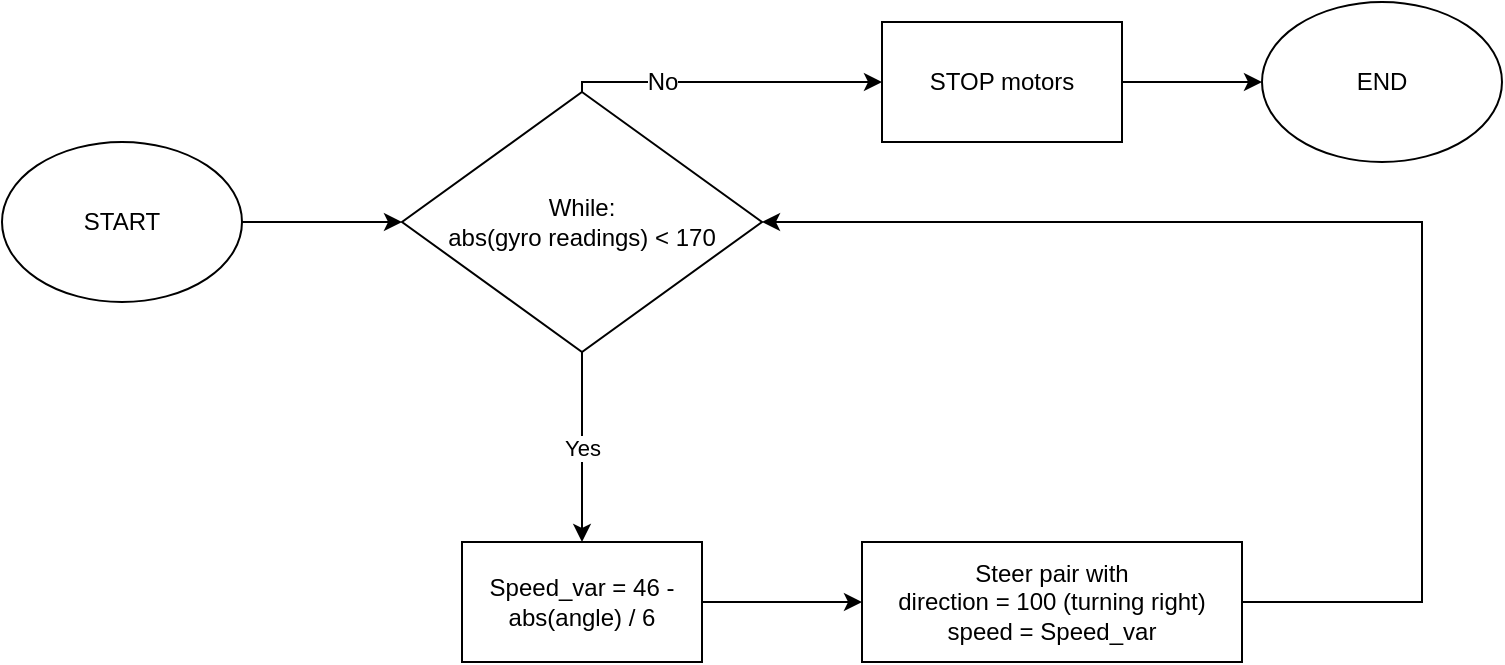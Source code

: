 <mxfile version="12.7.9" type="device"><diagram id="_IzWcLIv6Gxoszb5tSjL" name="Page-1"><mxGraphModel dx="1554" dy="779" grid="1" gridSize="10" guides="1" tooltips="1" connect="1" arrows="1" fold="1" page="1" pageScale="1" pageWidth="850" pageHeight="1100" math="0" shadow="0"><root><mxCell id="0"/><mxCell id="1" parent="0"/><mxCell id="SyHOKBHwYfxa90eDJ130-3" value="" style="edgeStyle=orthogonalEdgeStyle;rounded=0;orthogonalLoop=1;jettySize=auto;html=1;" edge="1" parent="1" source="SyHOKBHwYfxa90eDJ130-1" target="SyHOKBHwYfxa90eDJ130-2"><mxGeometry relative="1" as="geometry"/></mxCell><mxCell id="SyHOKBHwYfxa90eDJ130-1" value="START" style="ellipse;whiteSpace=wrap;html=1;" vertex="1" parent="1"><mxGeometry x="60" y="80" width="120" height="80" as="geometry"/></mxCell><mxCell id="SyHOKBHwYfxa90eDJ130-8" value="Yes" style="edgeStyle=orthogonalEdgeStyle;rounded=0;orthogonalLoop=1;jettySize=auto;html=1;entryX=0.5;entryY=0;entryDx=0;entryDy=0;" edge="1" parent="1" source="SyHOKBHwYfxa90eDJ130-2" target="SyHOKBHwYfxa90eDJ130-6"><mxGeometry relative="1" as="geometry"><mxPoint x="350" y="265" as="targetPoint"/></mxGeometry></mxCell><mxCell id="SyHOKBHwYfxa90eDJ130-14" value="" style="edgeStyle=orthogonalEdgeStyle;rounded=0;orthogonalLoop=1;jettySize=auto;html=1;entryX=0;entryY=0.5;entryDx=0;entryDy=0;exitX=0.5;exitY=0;exitDx=0;exitDy=0;" edge="1" parent="1" source="SyHOKBHwYfxa90eDJ130-2" target="SyHOKBHwYfxa90eDJ130-16"><mxGeometry relative="1" as="geometry"><mxPoint x="350" y="-25" as="targetPoint"/><Array as="points"><mxPoint x="350" y="50"/></Array></mxGeometry></mxCell><mxCell id="SyHOKBHwYfxa90eDJ130-15" value="No" style="text;html=1;align=center;verticalAlign=middle;resizable=0;points=[];labelBackgroundColor=#ffffff;" vertex="1" connectable="0" parent="SyHOKBHwYfxa90eDJ130-14"><mxGeometry x="-0.425" relative="1" as="geometry"><mxPoint as="offset"/></mxGeometry></mxCell><mxCell id="SyHOKBHwYfxa90eDJ130-2" value="While:&lt;br&gt;abs(gyro readings) &amp;lt; 170" style="rhombus;whiteSpace=wrap;html=1;" vertex="1" parent="1"><mxGeometry x="260" y="55" width="180" height="130" as="geometry"/></mxCell><mxCell id="SyHOKBHwYfxa90eDJ130-10" value="" style="edgeStyle=orthogonalEdgeStyle;rounded=0;orthogonalLoop=1;jettySize=auto;html=1;" edge="1" parent="1" source="SyHOKBHwYfxa90eDJ130-6" target="SyHOKBHwYfxa90eDJ130-9"><mxGeometry relative="1" as="geometry"/></mxCell><mxCell id="SyHOKBHwYfxa90eDJ130-6" value="Speed_var = 46 - abs(angle) / 6" style="rounded=0;whiteSpace=wrap;html=1;" vertex="1" parent="1"><mxGeometry x="290" y="280" width="120" height="60" as="geometry"/></mxCell><mxCell id="SyHOKBHwYfxa90eDJ130-12" value="" style="edgeStyle=orthogonalEdgeStyle;rounded=0;orthogonalLoop=1;jettySize=auto;html=1;entryX=1;entryY=0.5;entryDx=0;entryDy=0;exitX=1;exitY=0.5;exitDx=0;exitDy=0;" edge="1" parent="1" source="SyHOKBHwYfxa90eDJ130-9" target="SyHOKBHwYfxa90eDJ130-2"><mxGeometry relative="1" as="geometry"><mxPoint x="525" y="120" as="targetPoint"/><Array as="points"><mxPoint x="770" y="310"/><mxPoint x="770" y="120"/></Array></mxGeometry></mxCell><mxCell id="SyHOKBHwYfxa90eDJ130-9" value="Steer pair with &lt;br&gt;direction = 100 (turning right)&lt;br&gt;speed = Speed_var" style="rounded=0;whiteSpace=wrap;html=1;" vertex="1" parent="1"><mxGeometry x="490" y="280" width="190" height="60" as="geometry"/></mxCell><mxCell id="SyHOKBHwYfxa90eDJ130-18" value="" style="edgeStyle=orthogonalEdgeStyle;rounded=0;orthogonalLoop=1;jettySize=auto;html=1;" edge="1" parent="1" source="SyHOKBHwYfxa90eDJ130-16" target="SyHOKBHwYfxa90eDJ130-17"><mxGeometry relative="1" as="geometry"/></mxCell><mxCell id="SyHOKBHwYfxa90eDJ130-16" value="STOP motors" style="rounded=0;whiteSpace=wrap;html=1;" vertex="1" parent="1"><mxGeometry x="500" y="20" width="120" height="60" as="geometry"/></mxCell><mxCell id="SyHOKBHwYfxa90eDJ130-17" value="END" style="ellipse;whiteSpace=wrap;html=1;" vertex="1" parent="1"><mxGeometry x="690" y="10" width="120" height="80" as="geometry"/></mxCell></root></mxGraphModel></diagram></mxfile>